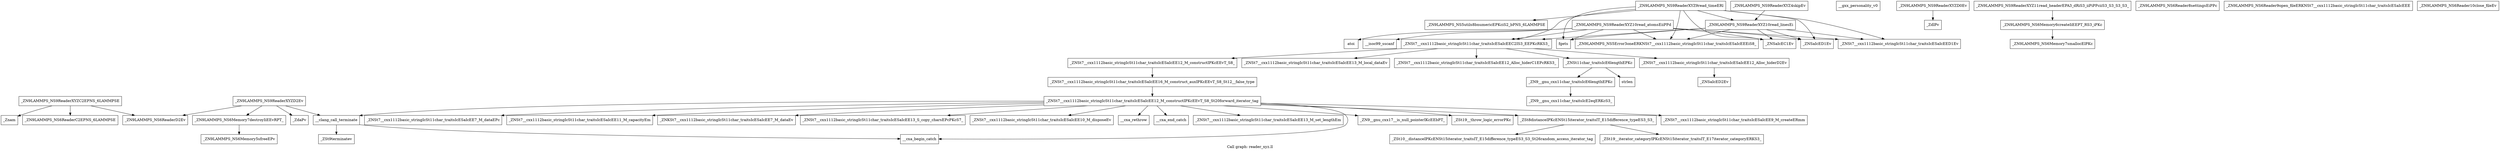 digraph "Call graph: reader_xyz.ll" {
	label="Call graph: reader_xyz.ll";

	Node0x5613ba07fab0 [shape=record,label="{_ZN9LAMMPS_NS9ReaderXYZC2EPNS_6LAMMPSE}"];
	Node0x5613ba07fab0 -> Node0x5613ba0836c0;
	Node0x5613ba07fab0 -> Node0x5613ba09a260;
	Node0x5613ba07fab0 -> Node0x5613ba087490;
	Node0x5613ba0836c0 [shape=record,label="{_ZN9LAMMPS_NS6ReaderC2EPNS_6LAMMPSE}"];
	Node0x5613ba09a260 [shape=record,label="{_Znam}"];
	Node0x5613ba08b3c0 [shape=record,label="{__gxx_personality_v0}"];
	Node0x5613ba087490 [shape=record,label="{_ZN9LAMMPS_NS6ReaderD2Ev}"];
	Node0x5613ba099eb0 [shape=record,label="{_ZN9LAMMPS_NS9ReaderXYZD2Ev}"];
	Node0x5613ba099eb0 -> Node0x5613ba064e00;
	Node0x5613ba099eb0 -> Node0x5613ba065040;
	Node0x5613ba099eb0 -> Node0x5613ba087490;
	Node0x5613ba099eb0 -> Node0x5613ba097900;
	Node0x5613ba064e00 [shape=record,label="{_ZdaPv}"];
	Node0x5613ba065040 [shape=record,label="{_ZN9LAMMPS_NS6Memory7destroyIiEEvRPT_}"];
	Node0x5613ba065040 -> Node0x5613ba09e2e0;
	Node0x5613ba097900 [shape=record,label="{__clang_call_terminate}"];
	Node0x5613ba097900 -> Node0x5613ba0639e0;
	Node0x5613ba097900 -> Node0x5613ba076390;
	Node0x5613ba0639e0 [shape=record,label="{__cxa_begin_catch}"];
	Node0x5613ba076390 [shape=record,label="{_ZSt9terminatev}"];
	Node0x5613ba07a1e0 [shape=record,label="{_ZN9LAMMPS_NS9ReaderXYZD0Ev}"];
	Node0x5613ba07a1e0 -> Node0x5613ba06c610;
	Node0x5613ba06c610 [shape=record,label="{_ZdlPv}"];
	Node0x5613ba06ca70 [shape=record,label="{_ZN9LAMMPS_NS9ReaderXYZ9read_timeERl}"];
	Node0x5613ba06ca70 -> Node0x5613ba06e1d0;
	Node0x5613ba06ca70 -> Node0x5613ba06ef60;
	Node0x5613ba06ca70 -> Node0x5613ba06f740;
	Node0x5613ba06ca70 -> Node0x5613ba070220;
	Node0x5613ba06ca70 -> Node0x5613ba078ed0;
	Node0x5613ba06ca70 -> Node0x5613ba0787c0;
	Node0x5613ba06ca70 -> Node0x5613ba0714c0;
	Node0x5613ba06ca70 -> Node0x5613ba0775a0;
	Node0x5613ba06e1d0 [shape=record,label="{fgets}"];
	Node0x5613ba06ef60 [shape=record,label="{_ZN9LAMMPS_NS5utils8bnumericEPKciS2_bPNS_6LAMMPSE}"];
	Node0x5613ba0714c0 [shape=record,label="{_ZN9LAMMPS_NS5Error3oneERKNSt7__cxx1112basic_stringIcSt11char_traitsIcESaIcEEEiS8_}"];
	Node0x5613ba06f740 [shape=record,label="{_ZNSaIcEC1Ev}"];
	Node0x5613ba070220 [shape=record,label="{_ZNSt7__cxx1112basic_stringIcSt11char_traitsIcESaIcEEC2IS3_EEPKcRKS3_}"];
	Node0x5613ba070220 -> Node0x5613ba07ab10;
	Node0x5613ba070220 -> Node0x5613ba0786d0;
	Node0x5613ba070220 -> Node0x5613ba07c9f0;
	Node0x5613ba070220 -> Node0x5613ba07d450;
	Node0x5613ba070220 -> Node0x5613ba07dc80;
	Node0x5613ba0775a0 [shape=record,label="{_ZNSt7__cxx1112basic_stringIcSt11char_traitsIcESaIcEED1Ev}"];
	Node0x5613ba0787c0 [shape=record,label="{_ZNSaIcED1Ev}"];
	Node0x5613ba078ed0 [shape=record,label="{_ZN9LAMMPS_NS9ReaderXYZ10read_linesEi}"];
	Node0x5613ba078ed0 -> Node0x5613ba06e1d0;
	Node0x5613ba078ed0 -> Node0x5613ba06f740;
	Node0x5613ba078ed0 -> Node0x5613ba070220;
	Node0x5613ba078ed0 -> Node0x5613ba0787c0;
	Node0x5613ba078ed0 -> Node0x5613ba0775a0;
	Node0x5613ba078ed0 -> Node0x5613ba0714c0;
	Node0x5613ba0b00a0 [shape=record,label="{_ZN9LAMMPS_NS9ReaderXYZ4skipEv}"];
	Node0x5613ba0b00a0 -> Node0x5613ba078ed0;
	Node0x5613ba080620 [shape=record,label="{_ZN9LAMMPS_NS9ReaderXYZ11read_headerEPA3_dRiS3_iiPiPPciiS3_S3_S3_S3_}"];
	Node0x5613ba080620 -> Node0x5613ba0814a0;
	Node0x5613ba0814a0 [shape=record,label="{_ZN9LAMMPS_NS6Memory6createIiEEPT_RS3_iPKc}"];
	Node0x5613ba0814a0 -> Node0x5613ba083360;
	Node0x5613ba0875d0 [shape=record,label="{_ZN9LAMMPS_NS9ReaderXYZ10read_atomsEiiPPd}"];
	Node0x5613ba0875d0 -> Node0x5613ba06e1d0;
	Node0x5613ba0875d0 -> Node0x5613ba06f740;
	Node0x5613ba0875d0 -> Node0x5613ba070220;
	Node0x5613ba0875d0 -> Node0x5613ba0940d0;
	Node0x5613ba0875d0 -> Node0x5613ba0787c0;
	Node0x5613ba0875d0 -> Node0x5613ba0714c0;
	Node0x5613ba0875d0 -> Node0x5613ba0775a0;
	Node0x5613ba0875d0 -> Node0x5613ba08cd60;
	Node0x5613ba08cd60 [shape=record,label="{__isoc99_sscanf}"];
	Node0x5613ba0940d0 [shape=record,label="{atoi}"];
	Node0x5613ba095320 [shape=record,label="{_ZN9LAMMPS_NS6Reader8settingsEiPPc}"];
	Node0x5613ba097d50 [shape=record,label="{_ZN9LAMMPS_NS6Reader9open_fileERKNSt7__cxx1112basic_stringIcSt11char_traitsIcESaIcEEE}"];
	Node0x5613ba09c280 [shape=record,label="{_ZN9LAMMPS_NS6Reader10close_fileEv}"];
	Node0x5613ba09e2e0 [shape=record,label="{_ZN9LAMMPS_NS6Memory5sfreeEPv}"];
	Node0x5613ba07ab10 [shape=record,label="{_ZNSt7__cxx1112basic_stringIcSt11char_traitsIcESaIcEE13_M_local_dataEv}"];
	Node0x5613ba0786d0 [shape=record,label="{_ZNSt7__cxx1112basic_stringIcSt11char_traitsIcESaIcEE12_Alloc_hiderC1EPcRKS3_}"];
	Node0x5613ba07d450 [shape=record,label="{_ZNSt7__cxx1112basic_stringIcSt11char_traitsIcESaIcEE12_M_constructIPKcEEvT_S8_}"];
	Node0x5613ba07d450 -> Node0x5613ba09ebe0;
	Node0x5613ba07c9f0 [shape=record,label="{_ZNSt11char_traitsIcE6lengthEPKc}"];
	Node0x5613ba07c9f0 -> Node0x5613ba09f980;
	Node0x5613ba07c9f0 -> Node0x5613ba0a1570;
	Node0x5613ba07dc80 [shape=record,label="{_ZNSt7__cxx1112basic_stringIcSt11char_traitsIcESaIcEE12_Alloc_hiderD2Ev}"];
	Node0x5613ba07dc80 -> Node0x5613ba09ee70;
	Node0x5613ba09ebe0 [shape=record,label="{_ZNSt7__cxx1112basic_stringIcSt11char_traitsIcESaIcEE16_M_construct_auxIPKcEEvT_S8_St12__false_type}"];
	Node0x5613ba09ebe0 -> Node0x5613ba09f5b0;
	Node0x5613ba09f5b0 [shape=record,label="{_ZNSt7__cxx1112basic_stringIcSt11char_traitsIcESaIcEE12_M_constructIPKcEEvT_S8_St20forward_iterator_tag}"];
	Node0x5613ba09f5b0 -> Node0x5613ba0a1460;
	Node0x5613ba09f5b0 -> Node0x5613ba07e950;
	Node0x5613ba09f5b0 -> Node0x5613ba077a00;
	Node0x5613ba09f5b0 -> Node0x5613ba0a3720;
	Node0x5613ba09f5b0 -> Node0x5613ba0a3fc0;
	Node0x5613ba09f5b0 -> Node0x5613ba098010;
	Node0x5613ba09f5b0 -> Node0x5613ba0a2eb0;
	Node0x5613ba09f5b0 -> Node0x5613ba0a0b60;
	Node0x5613ba09f5b0 -> Node0x5613ba0639e0;
	Node0x5613ba09f5b0 -> Node0x5613ba0937e0;
	Node0x5613ba09f5b0 -> Node0x5613ba097b60;
	Node0x5613ba09f5b0 -> Node0x5613ba095390;
	Node0x5613ba09f5b0 -> Node0x5613ba081f80;
	Node0x5613ba09f5b0 -> Node0x5613ba097900;
	Node0x5613ba0a1460 [shape=record,label="{_ZN9__gnu_cxx17__is_null_pointerIKcEEbPT_}"];
	Node0x5613ba07e950 [shape=record,label="{_ZSt19__throw_logic_errorPKc}"];
	Node0x5613ba077a00 [shape=record,label="{_ZSt8distanceIPKcENSt15iterator_traitsIT_E15difference_typeES3_S3_}"];
	Node0x5613ba077a00 -> Node0x5613ba076de0;
	Node0x5613ba077a00 -> Node0x5613ba0b42b0;
	Node0x5613ba0a3fc0 [shape=record,label="{_ZNSt7__cxx1112basic_stringIcSt11char_traitsIcESaIcEE7_M_dataEPc}"];
	Node0x5613ba0a3720 [shape=record,label="{_ZNSt7__cxx1112basic_stringIcSt11char_traitsIcESaIcEE9_M_createERmm}"];
	Node0x5613ba098010 [shape=record,label="{_ZNSt7__cxx1112basic_stringIcSt11char_traitsIcESaIcEE11_M_capacityEm}"];
	Node0x5613ba0a0b60 [shape=record,label="{_ZNSt7__cxx1112basic_stringIcSt11char_traitsIcESaIcEE13_S_copy_charsEPcPKcS7_}"];
	Node0x5613ba0a2eb0 [shape=record,label="{_ZNKSt7__cxx1112basic_stringIcSt11char_traitsIcESaIcEE7_M_dataEv}"];
	Node0x5613ba0937e0 [shape=record,label="{_ZNSt7__cxx1112basic_stringIcSt11char_traitsIcESaIcEE10_M_disposeEv}"];
	Node0x5613ba097b60 [shape=record,label="{__cxa_rethrow}"];
	Node0x5613ba095390 [shape=record,label="{__cxa_end_catch}"];
	Node0x5613ba081f80 [shape=record,label="{_ZNSt7__cxx1112basic_stringIcSt11char_traitsIcESaIcEE13_M_set_lengthEm}"];
	Node0x5613ba0b42b0 [shape=record,label="{_ZSt10__distanceIPKcENSt15iterator_traitsIT_E15difference_typeES3_S3_St26random_access_iterator_tag}"];
	Node0x5613ba076de0 [shape=record,label="{_ZSt19__iterator_categoryIPKcENSt15iterator_traitsIT_E17iterator_categoryERKS3_}"];
	Node0x5613ba09f980 [shape=record,label="{_ZN9__gnu_cxx11char_traitsIcE6lengthEPKc}"];
	Node0x5613ba09f980 -> Node0x5613ba0b4330;
	Node0x5613ba0a1570 [shape=record,label="{strlen}"];
	Node0x5613ba0b4330 [shape=record,label="{_ZN9__gnu_cxx11char_traitsIcE2eqERKcS3_}"];
	Node0x5613ba09ee70 [shape=record,label="{_ZNSaIcED2Ev}"];
	Node0x5613ba083360 [shape=record,label="{_ZN9LAMMPS_NS6Memory7smallocElPKc}"];
}
